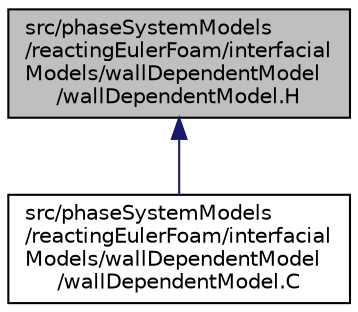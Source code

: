 digraph "src/phaseSystemModels/reactingEulerFoam/interfacialModels/wallDependentModel/wallDependentModel.H"
{
  bgcolor="transparent";
  edge [fontname="Helvetica",fontsize="10",labelfontname="Helvetica",labelfontsize="10"];
  node [fontname="Helvetica",fontsize="10",shape=record];
  Node1 [label="src/phaseSystemModels\l/reactingEulerFoam/interfacial\lModels/wallDependentModel\l/wallDependentModel.H",height=0.2,width=0.4,color="black", fillcolor="grey75", style="filled" fontcolor="black"];
  Node1 -> Node2 [dir="back",color="midnightblue",fontsize="10",style="solid",fontname="Helvetica"];
  Node2 [label="src/phaseSystemModels\l/reactingEulerFoam/interfacial\lModels/wallDependentModel\l/wallDependentModel.C",height=0.2,width=0.4,color="black",URL="$src_2phaseSystemModels_2reactingEulerFoam_2interfacialModels_2wallDependentModel_2wallDependentModel_8C.html"];
}
